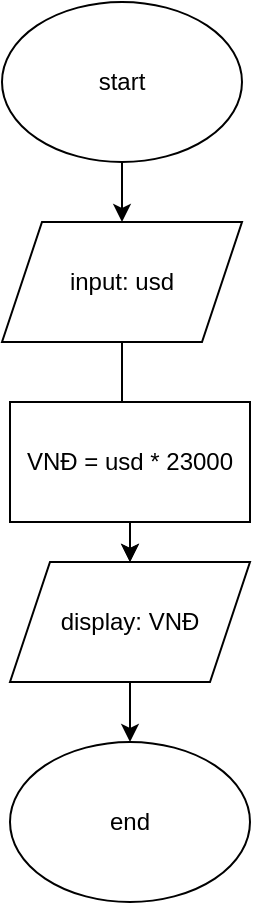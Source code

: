 <mxfile version="20.5.1" type="device"><diagram id="FlBrDJ-_8UDivmh3_lAQ" name="Trang-1"><mxGraphModel dx="1022" dy="412" grid="1" gridSize="10" guides="1" tooltips="1" connect="1" arrows="1" fold="1" page="1" pageScale="1" pageWidth="827" pageHeight="1169" math="0" shadow="0"><root><mxCell id="0"/><mxCell id="1" parent="0"/><mxCell id="VrkCgCo-2euXZngKKPku-20" value="" style="edgeStyle=orthogonalEdgeStyle;rounded=0;orthogonalLoop=1;jettySize=auto;html=1;" edge="1" parent="1" source="VrkCgCo-2euXZngKKPku-14" target="VrkCgCo-2euXZngKKPku-17"><mxGeometry relative="1" as="geometry"/></mxCell><mxCell id="VrkCgCo-2euXZngKKPku-14" value="start" style="ellipse;whiteSpace=wrap;html=1;" vertex="1" parent="1"><mxGeometry x="290" y="20" width="120" height="80" as="geometry"/></mxCell><mxCell id="VrkCgCo-2euXZngKKPku-16" value="end" style="ellipse;whiteSpace=wrap;html=1;" vertex="1" parent="1"><mxGeometry x="294" y="390" width="120" height="80" as="geometry"/></mxCell><mxCell id="VrkCgCo-2euXZngKKPku-21" value="" style="edgeStyle=orthogonalEdgeStyle;rounded=0;orthogonalLoop=1;jettySize=auto;html=1;" edge="1" parent="1" source="VrkCgCo-2euXZngKKPku-17" target="VrkCgCo-2euXZngKKPku-19"><mxGeometry relative="1" as="geometry"/></mxCell><mxCell id="VrkCgCo-2euXZngKKPku-23" value="" style="edgeStyle=orthogonalEdgeStyle;rounded=0;orthogonalLoop=1;jettySize=auto;html=1;" edge="1" parent="1" source="VrkCgCo-2euXZngKKPku-17" target="VrkCgCo-2euXZngKKPku-19"><mxGeometry relative="1" as="geometry"/></mxCell><mxCell id="VrkCgCo-2euXZngKKPku-17" value="input: usd" style="shape=parallelogram;perimeter=parallelogramPerimeter;whiteSpace=wrap;html=1;fixedSize=1;" vertex="1" parent="1"><mxGeometry x="290" y="130" width="120" height="60" as="geometry"/></mxCell><mxCell id="VrkCgCo-2euXZngKKPku-18" value="VNĐ = usd * 23000" style="rounded=0;whiteSpace=wrap;html=1;" vertex="1" parent="1"><mxGeometry x="294" y="220" width="120" height="60" as="geometry"/></mxCell><mxCell id="VrkCgCo-2euXZngKKPku-22" value="" style="edgeStyle=orthogonalEdgeStyle;rounded=0;orthogonalLoop=1;jettySize=auto;html=1;" edge="1" parent="1" source="VrkCgCo-2euXZngKKPku-19" target="VrkCgCo-2euXZngKKPku-16"><mxGeometry relative="1" as="geometry"/></mxCell><mxCell id="VrkCgCo-2euXZngKKPku-19" value="display: VNĐ" style="shape=parallelogram;perimeter=parallelogramPerimeter;whiteSpace=wrap;html=1;fixedSize=1;" vertex="1" parent="1"><mxGeometry x="294" y="300" width="120" height="60" as="geometry"/></mxCell></root></mxGraphModel></diagram></mxfile>